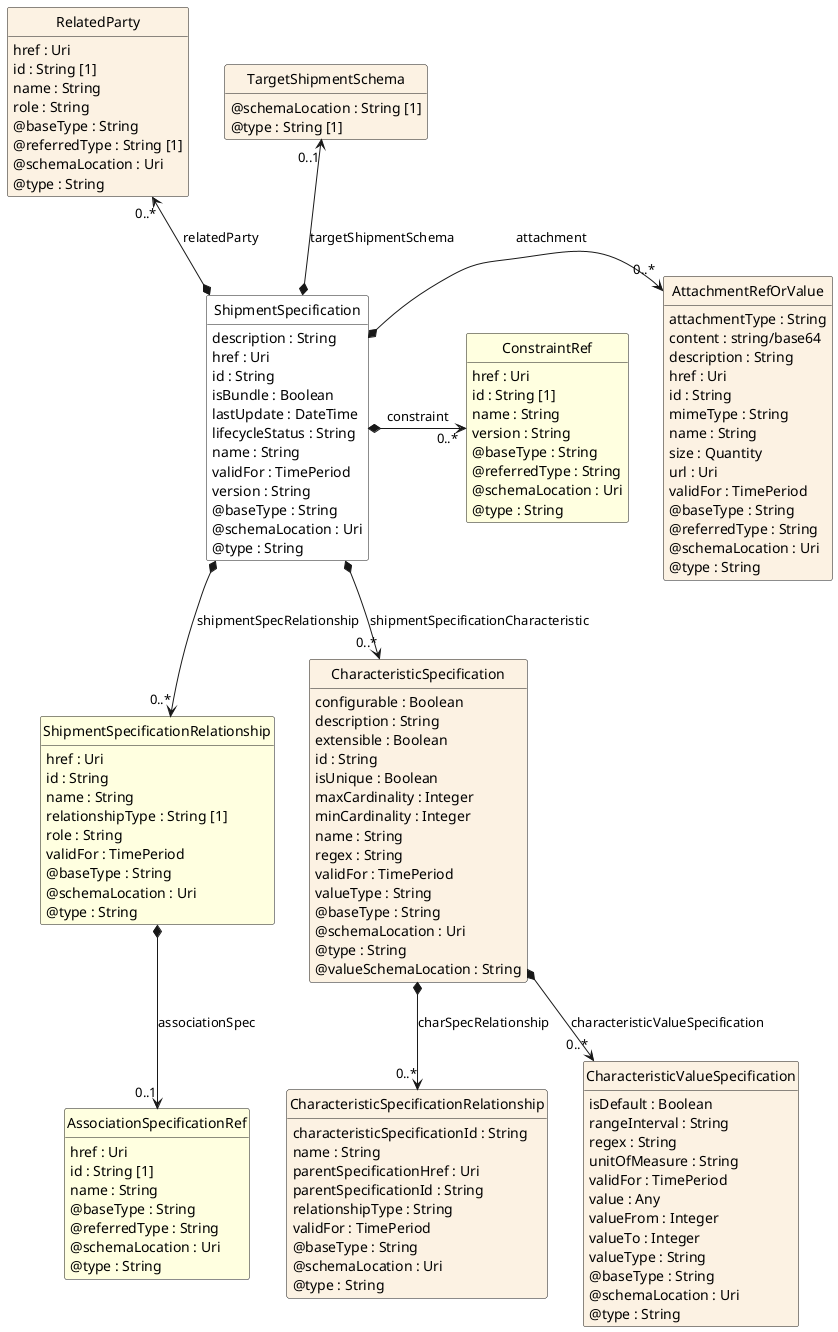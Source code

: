 @startuml
hide circle
hide methods
hide stereotype
show <<Enumeration>> stereotype
skinparam class {
   BackgroundColor<<Enumeration>> #E6F5F7
   BackgroundColor<<Ref>> #FFFFE0
   BackgroundColor<<Pivot>> #FFFFFFF
   BackgroundColor<<SimpleType>> #E2F0DA
   BackgroundColor #FCF2E3
}

class ShipmentSpecification <<Pivot>> {
    description : String
    href : Uri
    id : String
    isBundle : Boolean
    lastUpdate : DateTime
    lifecycleStatus : String
    name : String
    validFor : TimePeriod
    version : String
    @baseType : String
    @schemaLocation : Uri
    @type : String
}

class ShipmentSpecificationRelationship  <<Ref>> {
    href : Uri
    id : String
    name : String
    relationshipType : String [1]
    role : String
    validFor : TimePeriod
    @baseType : String
    @schemaLocation : Uri
    @type : String
}

class AssociationSpecificationRef  <<Ref>> {
    href : Uri
    id : String [1]
    name : String
    @baseType : String
    @referredType : String
    @schemaLocation : Uri
    @type : String
}

class RelatedParty  {
    href : Uri
    id : String [1]
    name : String
    role : String
    @baseType : String
    @referredType : String [1]
    @schemaLocation : Uri
    @type : String
}

class CharacteristicSpecification  {
    configurable : Boolean
    description : String
    extensible : Boolean
    id : String
    isUnique : Boolean
    maxCardinality : Integer
    minCardinality : Integer
    name : String
    regex : String
    validFor : TimePeriod
    valueType : String
    @baseType : String
    @schemaLocation : Uri
    @type : String
    @valueSchemaLocation : String
}

class CharacteristicSpecificationRelationship  {
    characteristicSpecificationId : String
    name : String
    parentSpecificationHref : Uri
    parentSpecificationId : String
    relationshipType : String
    validFor : TimePeriod
    @baseType : String
    @schemaLocation : Uri
    @type : String
}

class CharacteristicValueSpecification  {
    isDefault : Boolean
    rangeInterval : String
    regex : String
    unitOfMeasure : String
    validFor : TimePeriod
    value : Any
    valueFrom : Integer
    valueTo : Integer
    valueType : String
    @baseType : String
    @schemaLocation : Uri
    @type : String
}

class AttachmentRefOrValue  {
    attachmentType : String
    content : string/base64
    description : String
    href : Uri
    id : String
    mimeType : String
    name : String
    size : Quantity
    url : Uri
    validFor : TimePeriod
    @baseType : String
    @referredType : String
    @schemaLocation : Uri
    @type : String
}

class TargetShipmentSchema  {
    @schemaLocation : String [1]
    @type : String [1]
}

class ConstraintRef  <<Ref>> {
    href : Uri
    id : String [1]
    name : String
    version : String
    @baseType : String
    @referredType : String
    @schemaLocation : Uri
    @type : String
}

AttachmentRefOrValue "0..*" <-left-* ShipmentSpecification : attachment

ShipmentSpecification *-right-> "0..*" ConstraintRef : constraint

RelatedParty "0..*" <--* ShipmentSpecification : relatedParty

TargetShipmentSchema "0..1" <--* ShipmentSpecification : targetShipmentSchema

ShipmentSpecification *-->  "0..*" ShipmentSpecificationRelationship : shipmentSpecRelationship

ShipmentSpecification *-->  "0..*" CharacteristicSpecification : shipmentSpecificationCharacteristic

CharacteristicSpecification *-->  "0..*" CharacteristicSpecificationRelationship : charSpecRelationship

CharacteristicSpecification *-->  "0..*" CharacteristicValueSpecification : characteristicValueSpecification

ShipmentSpecificationRelationship *-->  "0..1" AssociationSpecificationRef : associationSpec

@enduml